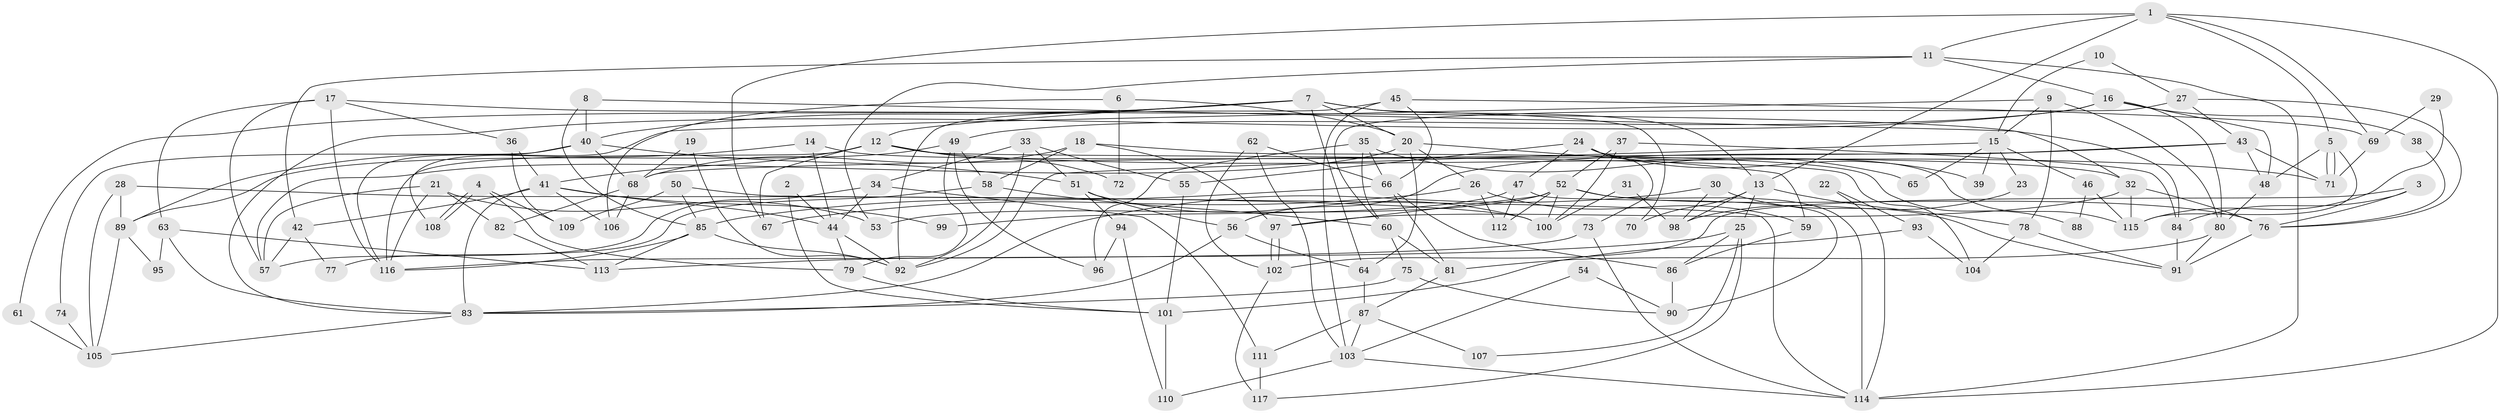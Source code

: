 // Generated by graph-tools (version 1.1) at 2025/35/03/09/25 02:35:56]
// undirected, 117 vertices, 234 edges
graph export_dot {
graph [start="1"]
  node [color=gray90,style=filled];
  1;
  2;
  3;
  4;
  5;
  6;
  7;
  8;
  9;
  10;
  11;
  12;
  13;
  14;
  15;
  16;
  17;
  18;
  19;
  20;
  21;
  22;
  23;
  24;
  25;
  26;
  27;
  28;
  29;
  30;
  31;
  32;
  33;
  34;
  35;
  36;
  37;
  38;
  39;
  40;
  41;
  42;
  43;
  44;
  45;
  46;
  47;
  48;
  49;
  50;
  51;
  52;
  53;
  54;
  55;
  56;
  57;
  58;
  59;
  60;
  61;
  62;
  63;
  64;
  65;
  66;
  67;
  68;
  69;
  70;
  71;
  72;
  73;
  74;
  75;
  76;
  77;
  78;
  79;
  80;
  81;
  82;
  83;
  84;
  85;
  86;
  87;
  88;
  89;
  90;
  91;
  92;
  93;
  94;
  95;
  96;
  97;
  98;
  99;
  100;
  101;
  102;
  103;
  104;
  105;
  106;
  107;
  108;
  109;
  110;
  111;
  112;
  113;
  114;
  115;
  116;
  117;
  1 -- 11;
  1 -- 5;
  1 -- 13;
  1 -- 67;
  1 -- 69;
  1 -- 114;
  2 -- 44;
  2 -- 101;
  3 -- 76;
  3 -- 102;
  3 -- 84;
  4 -- 109;
  4 -- 108;
  4 -- 108;
  4 -- 79;
  5 -- 48;
  5 -- 71;
  5 -- 71;
  5 -- 115;
  6 -- 106;
  6 -- 20;
  6 -- 72;
  7 -- 20;
  7 -- 40;
  7 -- 12;
  7 -- 13;
  7 -- 61;
  7 -- 64;
  7 -- 70;
  8 -- 85;
  8 -- 40;
  8 -- 32;
  9 -- 80;
  9 -- 78;
  9 -- 15;
  9 -- 108;
  10 -- 15;
  10 -- 27;
  11 -- 42;
  11 -- 114;
  11 -- 16;
  11 -- 53;
  12 -- 71;
  12 -- 41;
  12 -- 67;
  12 -- 72;
  12 -- 104;
  12 -- 116;
  13 -- 25;
  13 -- 70;
  13 -- 78;
  13 -- 98;
  14 -- 32;
  14 -- 44;
  14 -- 89;
  15 -- 92;
  15 -- 23;
  15 -- 39;
  15 -- 46;
  15 -- 65;
  16 -- 49;
  16 -- 38;
  16 -- 48;
  16 -- 80;
  16 -- 83;
  17 -- 116;
  17 -- 84;
  17 -- 36;
  17 -- 57;
  17 -- 63;
  18 -- 58;
  18 -- 97;
  18 -- 68;
  18 -- 88;
  19 -- 68;
  19 -- 92;
  20 -- 59;
  20 -- 64;
  20 -- 26;
  20 -- 57;
  21 -- 116;
  21 -- 57;
  21 -- 53;
  21 -- 82;
  22 -- 114;
  22 -- 93;
  23 -- 98;
  24 -- 73;
  24 -- 47;
  24 -- 39;
  24 -- 55;
  24 -- 115;
  25 -- 113;
  25 -- 86;
  25 -- 107;
  25 -- 117;
  26 -- 67;
  26 -- 59;
  26 -- 112;
  27 -- 43;
  27 -- 76;
  27 -- 60;
  28 -- 105;
  28 -- 100;
  28 -- 89;
  29 -- 69;
  29 -- 115;
  30 -- 91;
  30 -- 83;
  30 -- 98;
  31 -- 100;
  31 -- 98;
  32 -- 115;
  32 -- 76;
  32 -- 97;
  33 -- 34;
  33 -- 51;
  33 -- 55;
  33 -- 92;
  34 -- 44;
  34 -- 57;
  34 -- 111;
  35 -- 96;
  35 -- 66;
  35 -- 60;
  35 -- 65;
  36 -- 41;
  36 -- 109;
  37 -- 52;
  37 -- 100;
  37 -- 84;
  38 -- 76;
  40 -- 116;
  40 -- 68;
  40 -- 51;
  40 -- 74;
  41 -- 83;
  41 -- 42;
  41 -- 44;
  41 -- 99;
  41 -- 106;
  42 -- 57;
  42 -- 77;
  43 -- 71;
  43 -- 48;
  43 -- 56;
  43 -- 68;
  44 -- 92;
  44 -- 79;
  45 -- 92;
  45 -- 103;
  45 -- 66;
  45 -- 69;
  46 -- 115;
  46 -- 88;
  47 -- 90;
  47 -- 112;
  47 -- 99;
  48 -- 80;
  49 -- 89;
  49 -- 79;
  49 -- 58;
  49 -- 96;
  50 -- 114;
  50 -- 85;
  50 -- 109;
  51 -- 56;
  51 -- 94;
  51 -- 100;
  52 -- 97;
  52 -- 53;
  52 -- 76;
  52 -- 100;
  52 -- 112;
  52 -- 114;
  54 -- 103;
  54 -- 90;
  55 -- 101;
  56 -- 64;
  56 -- 83;
  58 -- 60;
  58 -- 77;
  59 -- 86;
  60 -- 75;
  60 -- 81;
  61 -- 105;
  62 -- 66;
  62 -- 103;
  62 -- 102;
  63 -- 83;
  63 -- 95;
  63 -- 113;
  64 -- 87;
  66 -- 81;
  66 -- 85;
  66 -- 86;
  68 -- 82;
  68 -- 106;
  69 -- 71;
  73 -- 116;
  73 -- 114;
  74 -- 105;
  75 -- 83;
  75 -- 90;
  76 -- 91;
  78 -- 91;
  78 -- 104;
  79 -- 101;
  80 -- 91;
  80 -- 81;
  81 -- 87;
  82 -- 113;
  83 -- 105;
  84 -- 91;
  85 -- 113;
  85 -- 92;
  85 -- 116;
  86 -- 90;
  87 -- 111;
  87 -- 103;
  87 -- 107;
  89 -- 95;
  89 -- 105;
  93 -- 104;
  93 -- 101;
  94 -- 110;
  94 -- 96;
  97 -- 102;
  97 -- 102;
  101 -- 110;
  102 -- 117;
  103 -- 114;
  103 -- 110;
  111 -- 117;
}
